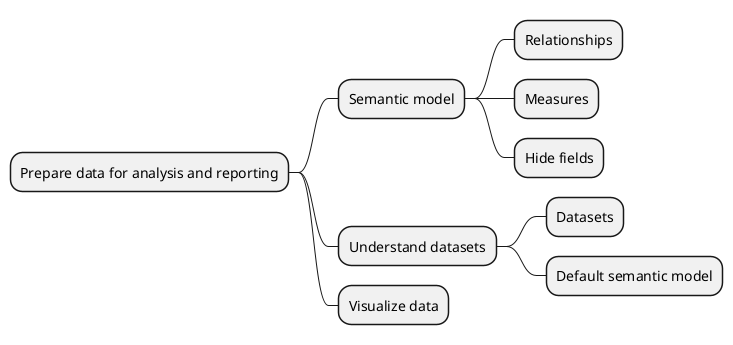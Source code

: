 @startmindmap
* Prepare data for analysis and reporting
** Semantic model
*** Relationships
*** Measures
*** Hide fields
** Understand datasets
*** Datasets
*** Default semantic model
** Visualize data
@endmindmap